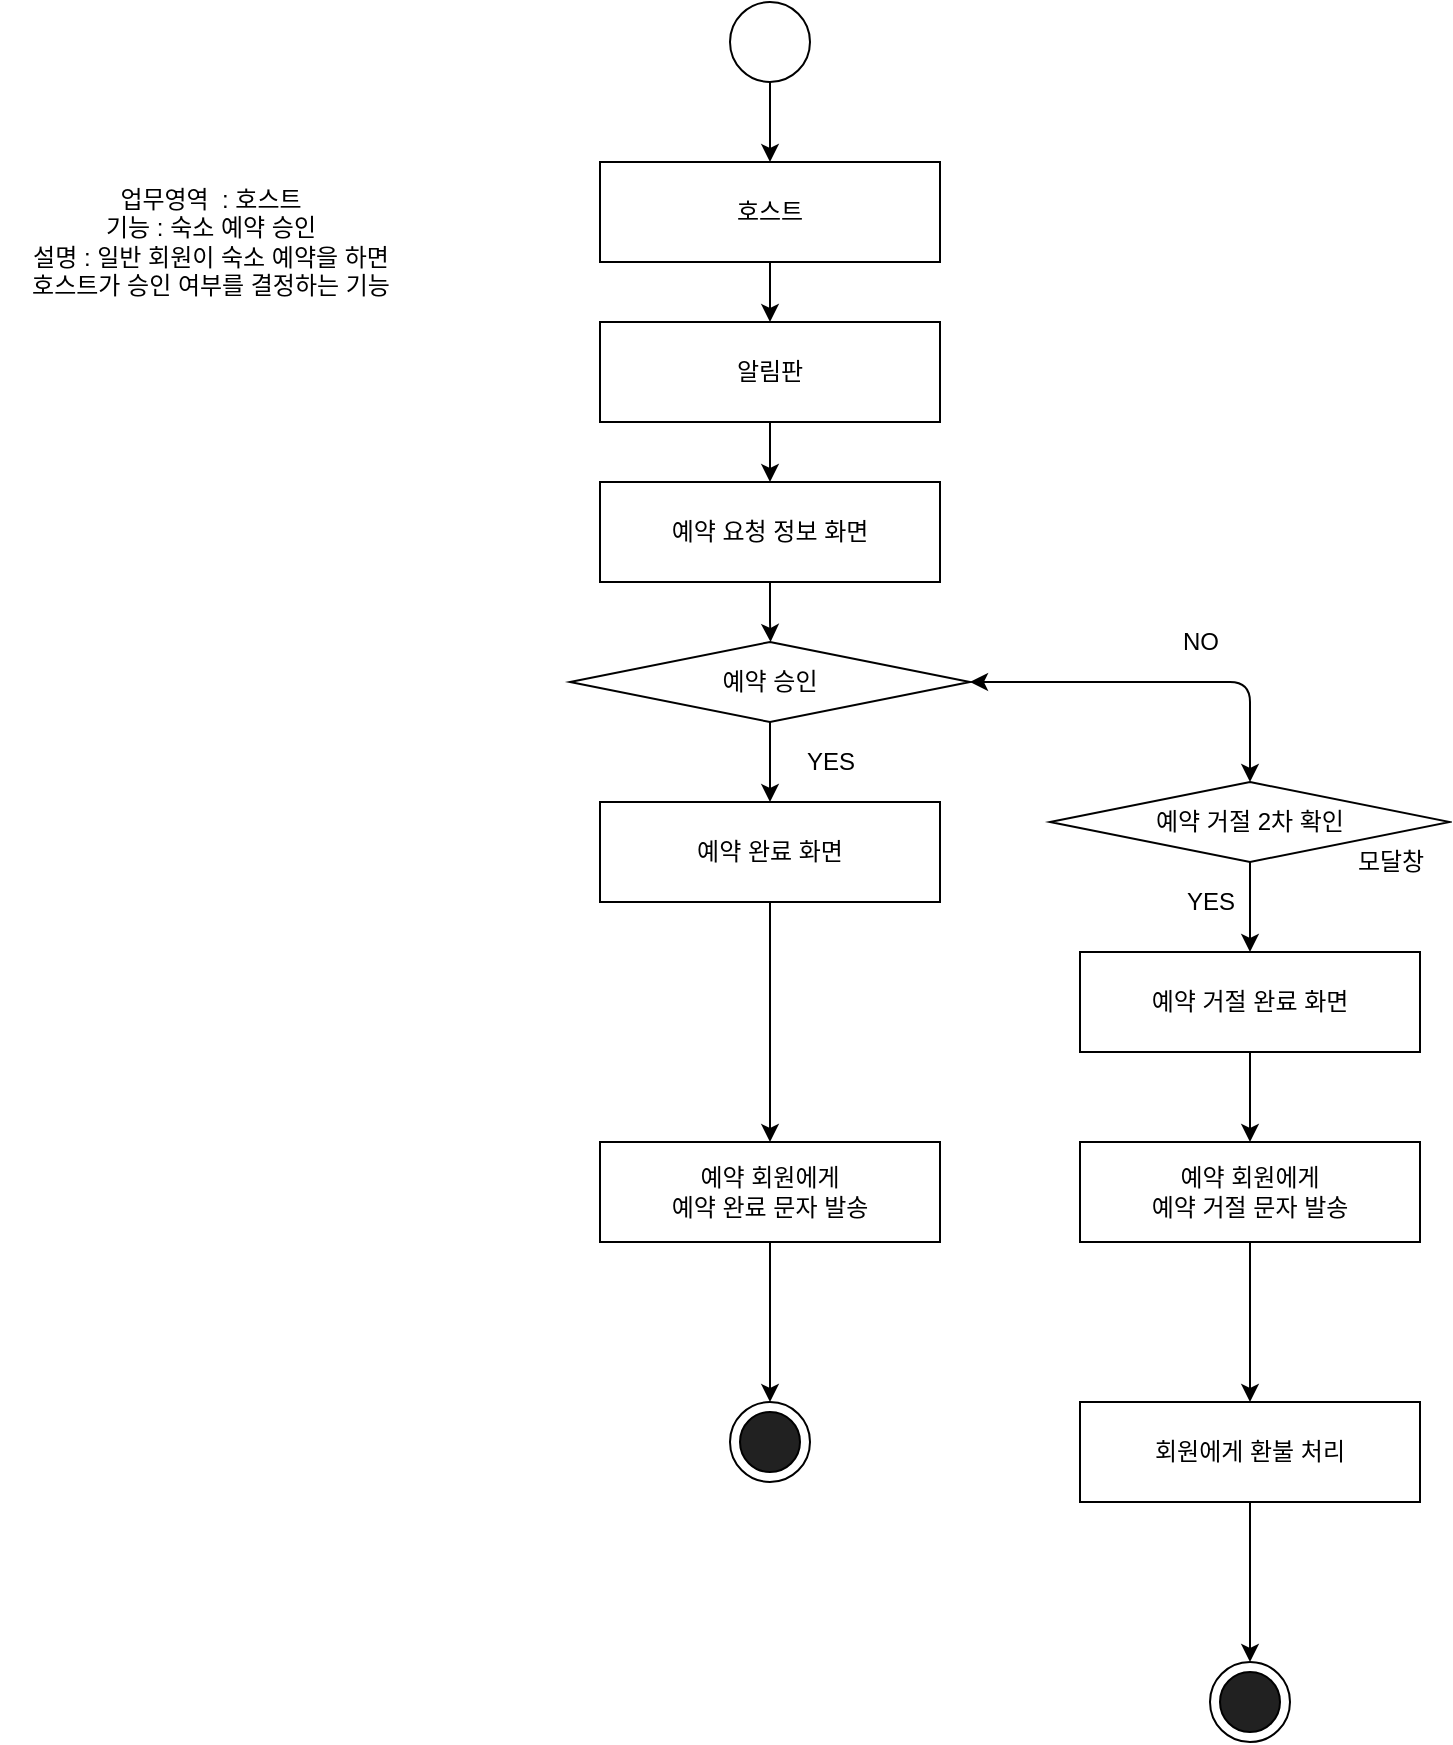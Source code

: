 <mxfile version="12.4.3" type="device" pages="1"><diagram id="Oa9L7knZ7J5j9yQcJq86" name="Page-1"><mxGraphModel dx="1342" dy="589" grid="1" gridSize="10" guides="1" tooltips="1" connect="1" arrows="1" fold="1" page="1" pageScale="1" pageWidth="827" pageHeight="1169" math="0" shadow="0"><root><mxCell id="0"/><mxCell id="1" parent="0"/><mxCell id="E6Z8HjIN5yPOnwhXo9if-9" value="" style="edgeStyle=orthogonalEdgeStyle;rounded=0;orthogonalLoop=1;jettySize=auto;html=1;" parent="1" source="E6Z8HjIN5yPOnwhXo9if-1" edge="1"><mxGeometry relative="1" as="geometry"><mxPoint x="440" y="100" as="targetPoint"/></mxGeometry></mxCell><mxCell id="E6Z8HjIN5yPOnwhXo9if-1" value="" style="ellipse;whiteSpace=wrap;html=1;aspect=fixed;" parent="1" vertex="1"><mxGeometry x="420" y="20" width="40" height="40" as="geometry"/></mxCell><mxCell id="E6Z8HjIN5yPOnwhXo9if-12" value="" style="edgeStyle=orthogonalEdgeStyle;rounded=0;orthogonalLoop=1;jettySize=auto;html=1;" parent="1" source="E6Z8HjIN5yPOnwhXo9if-10" target="E6Z8HjIN5yPOnwhXo9if-11" edge="1"><mxGeometry relative="1" as="geometry"/></mxCell><mxCell id="E6Z8HjIN5yPOnwhXo9if-10" value="호스트" style="rounded=0;whiteSpace=wrap;html=1;" parent="1" vertex="1"><mxGeometry x="355" y="100" width="170" height="50" as="geometry"/></mxCell><mxCell id="E6Z8HjIN5yPOnwhXo9if-14" value="" style="edgeStyle=orthogonalEdgeStyle;rounded=0;orthogonalLoop=1;jettySize=auto;html=1;" parent="1" source="E6Z8HjIN5yPOnwhXo9if-11" target="E6Z8HjIN5yPOnwhXo9if-13" edge="1"><mxGeometry relative="1" as="geometry"/></mxCell><mxCell id="E6Z8HjIN5yPOnwhXo9if-11" value="알림판" style="rounded=0;whiteSpace=wrap;html=1;" parent="1" vertex="1"><mxGeometry x="355" y="180" width="170" height="50" as="geometry"/></mxCell><mxCell id="E6Z8HjIN5yPOnwhXo9if-16" value="" style="edgeStyle=orthogonalEdgeStyle;rounded=0;orthogonalLoop=1;jettySize=auto;html=1;" parent="1" source="E6Z8HjIN5yPOnwhXo9if-13" edge="1"><mxGeometry relative="1" as="geometry"><mxPoint x="440.286" y="340" as="targetPoint"/></mxGeometry></mxCell><mxCell id="E6Z8HjIN5yPOnwhXo9if-13" value="예약 요청 정보 화면" style="rounded=0;whiteSpace=wrap;html=1;" parent="1" vertex="1"><mxGeometry x="355" y="260" width="170" height="50" as="geometry"/></mxCell><mxCell id="E6Z8HjIN5yPOnwhXo9if-19" value="" style="edgeStyle=orthogonalEdgeStyle;rounded=0;orthogonalLoop=1;jettySize=auto;html=1;" parent="1" source="E6Z8HjIN5yPOnwhXo9if-17" edge="1"><mxGeometry relative="1" as="geometry"><mxPoint x="440" y="420" as="targetPoint"/></mxGeometry></mxCell><mxCell id="E6Z8HjIN5yPOnwhXo9if-17" value="예약 승인" style="rhombus;whiteSpace=wrap;html=1;" parent="1" vertex="1"><mxGeometry x="340" y="340" width="200" height="40" as="geometry"/></mxCell><mxCell id="Akwl37ha9gG-ODS8nN6L-26" value="" style="edgeStyle=orthogonalEdgeStyle;rounded=0;orthogonalLoop=1;jettySize=auto;html=1;" parent="1" source="E6Z8HjIN5yPOnwhXo9if-21" target="Akwl37ha9gG-ODS8nN6L-25" edge="1"><mxGeometry relative="1" as="geometry"/></mxCell><mxCell id="E6Z8HjIN5yPOnwhXo9if-21" value="예약 완료 화면" style="rounded=0;whiteSpace=wrap;html=1;" parent="1" vertex="1"><mxGeometry x="355" y="420" width="170" height="50" as="geometry"/></mxCell><mxCell id="Akwl37ha9gG-ODS8nN6L-30" value="" style="edgeStyle=orthogonalEdgeStyle;rounded=0;orthogonalLoop=1;jettySize=auto;html=1;" parent="1" source="Akwl37ha9gG-ODS8nN6L-25" edge="1"><mxGeometry relative="1" as="geometry"><mxPoint x="440" y="720" as="targetPoint"/></mxGeometry></mxCell><mxCell id="Akwl37ha9gG-ODS8nN6L-25" value="예약 회원에게&lt;br&gt;예약 완료 문자 발송" style="rounded=0;whiteSpace=wrap;html=1;" parent="1" vertex="1"><mxGeometry x="355" y="590" width="170" height="50" as="geometry"/></mxCell><mxCell id="E6Z8HjIN5yPOnwhXo9if-27" value="YES" style="text;html=1;align=center;verticalAlign=middle;resizable=0;points=[];;autosize=1;" parent="1" vertex="1"><mxGeometry x="450" y="390" width="40" height="20" as="geometry"/></mxCell><mxCell id="E6Z8HjIN5yPOnwhXo9if-28" value="NO" style="text;html=1;align=center;verticalAlign=middle;resizable=0;points=[];;autosize=1;" parent="1" vertex="1"><mxGeometry x="640" y="330" width="30" height="20" as="geometry"/></mxCell><mxCell id="E6Z8HjIN5yPOnwhXo9if-38" value="&lt;div&gt;업무영역&amp;nbsp; : 호스트&lt;/div&gt;&lt;div&gt;기능 : 숙소 예약 승인&lt;/div&gt;&lt;div&gt;설명 : 일반 회원이 숙소 예약을 하면&lt;/div&gt;&lt;div&gt;호스트가 승인 여부를 결정하는 기능&lt;/div&gt;" style="text;html=1;align=center;verticalAlign=middle;resizable=0;points=[];;autosize=1;" parent="1" vertex="1"><mxGeometry x="55" y="110" width="210" height="60" as="geometry"/></mxCell><mxCell id="Akwl37ha9gG-ODS8nN6L-28" value="" style="edgeStyle=orthogonalEdgeStyle;rounded=0;orthogonalLoop=1;jettySize=auto;html=1;" parent="1" source="Akwl37ha9gG-ODS8nN6L-3" target="Akwl37ha9gG-ODS8nN6L-27" edge="1"><mxGeometry relative="1" as="geometry"/></mxCell><mxCell id="Akwl37ha9gG-ODS8nN6L-3" value="예약 거절 완료 화면" style="rounded=0;whiteSpace=wrap;html=1;" parent="1" vertex="1"><mxGeometry x="595" y="495" width="170" height="50" as="geometry"/></mxCell><mxCell id="Akwl37ha9gG-ODS8nN6L-32" value="" style="edgeStyle=orthogonalEdgeStyle;rounded=0;orthogonalLoop=1;jettySize=auto;html=1;" parent="1" source="Akwl37ha9gG-ODS8nN6L-27" edge="1"><mxGeometry relative="1" as="geometry"><mxPoint x="680" y="720" as="targetPoint"/></mxGeometry></mxCell><mxCell id="Akwl37ha9gG-ODS8nN6L-27" value="예약 회원에게&lt;br&gt;예약 거절 문자 발송" style="rounded=0;whiteSpace=wrap;html=1;" parent="1" vertex="1"><mxGeometry x="595" y="590" width="170" height="50" as="geometry"/></mxCell><mxCell id="Akwl37ha9gG-ODS8nN6L-8" value="" style="edgeStyle=orthogonalEdgeStyle;rounded=0;orthogonalLoop=1;jettySize=auto;html=1;" parent="1" source="Akwl37ha9gG-ODS8nN6L-4" target="Akwl37ha9gG-ODS8nN6L-3" edge="1"><mxGeometry relative="1" as="geometry"/></mxCell><mxCell id="Akwl37ha9gG-ODS8nN6L-4" value="예약 거절 2차 확인" style="rhombus;whiteSpace=wrap;html=1;" parent="1" vertex="1"><mxGeometry x="580" y="410" width="200" height="40" as="geometry"/></mxCell><mxCell id="Akwl37ha9gG-ODS8nN6L-9" value="YES" style="text;html=1;align=center;verticalAlign=middle;resizable=0;points=[];;autosize=1;" parent="1" vertex="1"><mxGeometry x="640" y="460" width="40" height="20" as="geometry"/></mxCell><mxCell id="Akwl37ha9gG-ODS8nN6L-13" value="모달창" style="text;html=1;align=center;verticalAlign=middle;resizable=0;points=[];;autosize=1;" parent="1" vertex="1"><mxGeometry x="725" y="440" width="50" height="20" as="geometry"/></mxCell><mxCell id="Akwl37ha9gG-ODS8nN6L-16" value="" style="endArrow=classic;startArrow=classic;html=1;entryX=0.5;entryY=0;entryDx=0;entryDy=0;" parent="1" target="Akwl37ha9gG-ODS8nN6L-4" edge="1"><mxGeometry width="50" height="50" relative="1" as="geometry"><mxPoint x="540" y="360" as="sourcePoint"/><mxPoint x="680" y="360" as="targetPoint"/><Array as="points"><mxPoint x="680" y="360"/></Array></mxGeometry></mxCell><mxCell id="zm34eXxyt430_LTaeSh3-6" value="" style="edgeStyle=orthogonalEdgeStyle;rounded=0;orthogonalLoop=1;jettySize=auto;html=1;" edge="1" parent="1" source="zm34eXxyt430_LTaeSh3-1"><mxGeometry relative="1" as="geometry"><mxPoint x="680" y="850" as="targetPoint"/></mxGeometry></mxCell><mxCell id="zm34eXxyt430_LTaeSh3-1" value="회원에게 환불 처리" style="rounded=0;whiteSpace=wrap;html=1;" vertex="1" parent="1"><mxGeometry x="595" y="720" width="170" height="50" as="geometry"/></mxCell><mxCell id="zm34eXxyt430_LTaeSh3-8" value="" style="group" vertex="1" connectable="0" parent="1"><mxGeometry x="420" y="720" width="40" height="40" as="geometry"/></mxCell><mxCell id="Akwl37ha9gG-ODS8nN6L-20" value="" style="group" parent="zm34eXxyt430_LTaeSh3-8" vertex="1" connectable="0"><mxGeometry width="40" height="40" as="geometry"/></mxCell><mxCell id="Akwl37ha9gG-ODS8nN6L-21" value="" style="ellipse;whiteSpace=wrap;html=1;aspect=fixed;" parent="Akwl37ha9gG-ODS8nN6L-20" vertex="1"><mxGeometry width="40" height="40" as="geometry"/></mxCell><mxCell id="Akwl37ha9gG-ODS8nN6L-22" value="" style="ellipse;whiteSpace=wrap;html=1;aspect=fixed;fillColor=#212121;" parent="Akwl37ha9gG-ODS8nN6L-20" vertex="1"><mxGeometry x="5" y="5" width="30" height="30" as="geometry"/></mxCell><mxCell id="zm34eXxyt430_LTaeSh3-9" value="" style="group" vertex="1" connectable="0" parent="1"><mxGeometry x="660" y="850" width="40" height="40" as="geometry"/></mxCell><mxCell id="zm34eXxyt430_LTaeSh3-10" value="" style="group" vertex="1" connectable="0" parent="zm34eXxyt430_LTaeSh3-9"><mxGeometry width="40" height="40" as="geometry"/></mxCell><mxCell id="zm34eXxyt430_LTaeSh3-11" value="" style="ellipse;whiteSpace=wrap;html=1;aspect=fixed;" vertex="1" parent="zm34eXxyt430_LTaeSh3-10"><mxGeometry width="40" height="40" as="geometry"/></mxCell><mxCell id="zm34eXxyt430_LTaeSh3-12" value="" style="ellipse;whiteSpace=wrap;html=1;aspect=fixed;fillColor=#212121;" vertex="1" parent="zm34eXxyt430_LTaeSh3-10"><mxGeometry x="5" y="5" width="30" height="30" as="geometry"/></mxCell></root></mxGraphModel></diagram></mxfile>